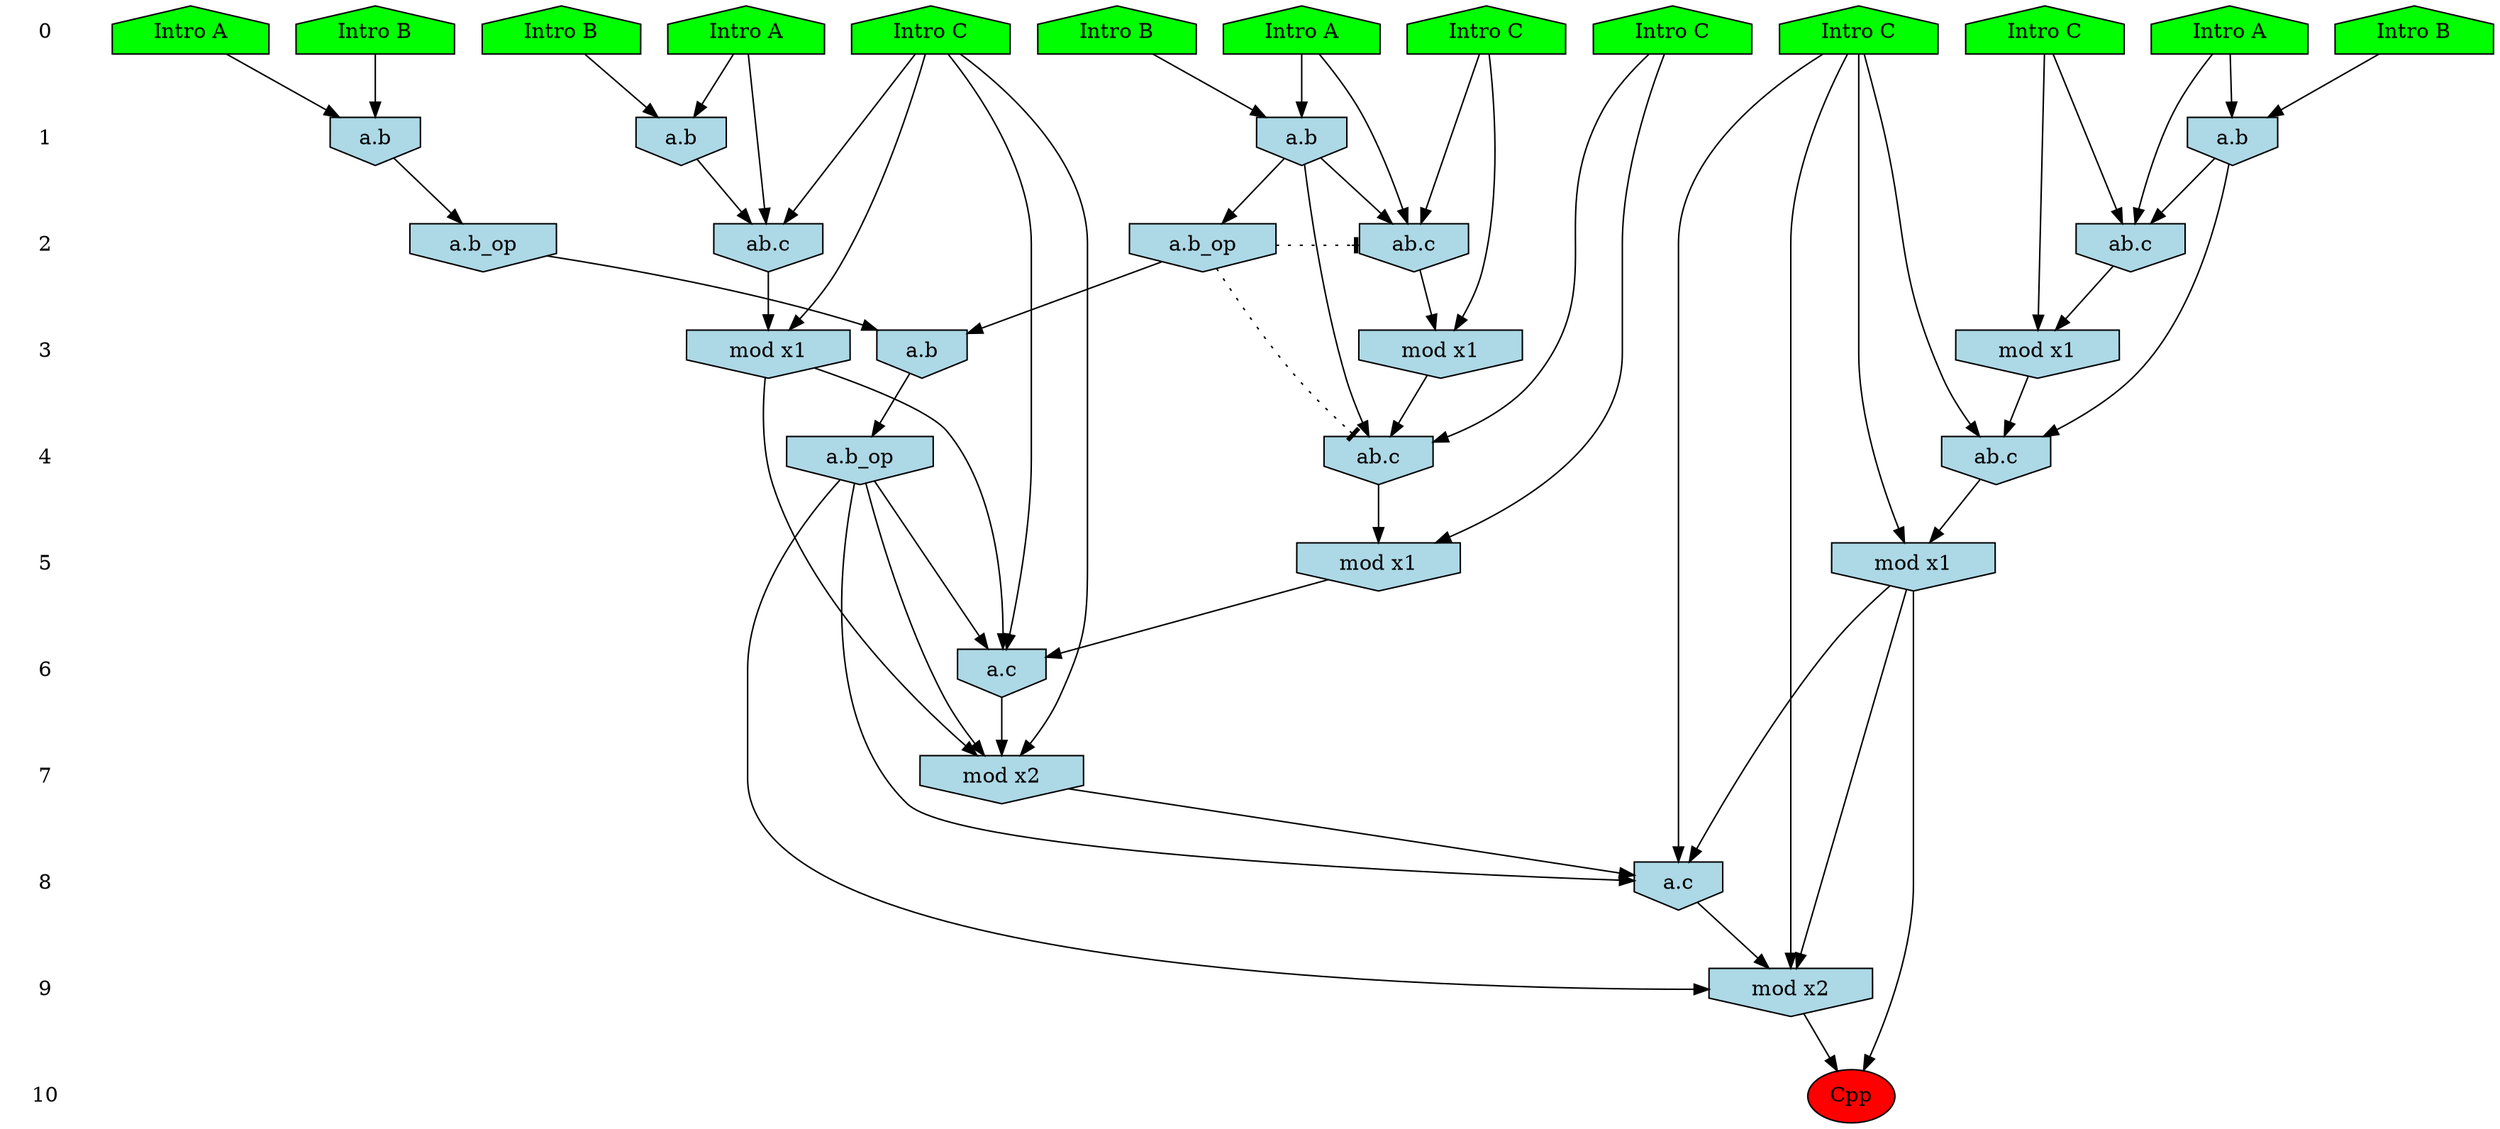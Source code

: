 /* Compression of 1 causal flows obtained in average at 1.650439E+01 t.u */
/* Compressed causal flows were: [2830] */
digraph G{
 ranksep=.5 ; 
{ rank = same ; "0" [shape=plaintext] ; node_1 [label ="Intro B", shape=house, style=filled, fillcolor=green] ;
node_2 [label ="Intro A", shape=house, style=filled, fillcolor=green] ;
node_3 [label ="Intro A", shape=house, style=filled, fillcolor=green] ;
node_4 [label ="Intro B", shape=house, style=filled, fillcolor=green] ;
node_5 [label ="Intro B", shape=house, style=filled, fillcolor=green] ;
node_6 [label ="Intro A", shape=house, style=filled, fillcolor=green] ;
node_7 [label ="Intro A", shape=house, style=filled, fillcolor=green] ;
node_8 [label ="Intro B", shape=house, style=filled, fillcolor=green] ;
node_9 [label ="Intro C", shape=house, style=filled, fillcolor=green] ;
node_10 [label ="Intro C", shape=house, style=filled, fillcolor=green] ;
node_11 [label ="Intro C", shape=house, style=filled, fillcolor=green] ;
node_12 [label ="Intro C", shape=house, style=filled, fillcolor=green] ;
node_13 [label ="Intro C", shape=house, style=filled, fillcolor=green] ;
}
{ rank = same ; "1" [shape=plaintext] ; node_14 [label="a.b", shape=invhouse, style=filled, fillcolor = lightblue] ;
node_16 [label="a.b", shape=invhouse, style=filled, fillcolor = lightblue] ;
node_19 [label="a.b", shape=invhouse, style=filled, fillcolor = lightblue] ;
node_20 [label="a.b", shape=invhouse, style=filled, fillcolor = lightblue] ;
}
{ rank = same ; "2" [shape=plaintext] ; node_15 [label="ab.c", shape=invhouse, style=filled, fillcolor = lightblue] ;
node_17 [label="a.b_op", shape=invhouse, style=filled, fillcolor = lightblue] ;
node_21 [label="ab.c", shape=invhouse, style=filled, fillcolor = lightblue] ;
node_23 [label="a.b_op", shape=invhouse, style=filled, fillcolor = lightblue] ;
node_27 [label="ab.c", shape=invhouse, style=filled, fillcolor = lightblue] ;
}
{ rank = same ; "3" [shape=plaintext] ; node_18 [label="mod x1", shape=invhouse, style=filled, fillcolor = lightblue] ;
node_24 [label="a.b", shape=invhouse, style=filled, fillcolor = lightblue] ;
node_25 [label="mod x1", shape=invhouse, style=filled, fillcolor = lightblue] ;
node_28 [label="mod x1", shape=invhouse, style=filled, fillcolor = lightblue] ;
}
{ rank = same ; "4" [shape=plaintext] ; node_22 [label="ab.c", shape=invhouse, style=filled, fillcolor = lightblue] ;
node_26 [label="a.b_op", shape=invhouse, style=filled, fillcolor = lightblue] ;
node_29 [label="ab.c", shape=invhouse, style=filled, fillcolor = lightblue] ;
}
{ rank = same ; "5" [shape=plaintext] ; node_30 [label="mod x1", shape=invhouse, style=filled, fillcolor = lightblue] ;
node_31 [label="mod x1", shape=invhouse, style=filled, fillcolor = lightblue] ;
}
{ rank = same ; "6" [shape=plaintext] ; node_32 [label="a.c", shape=invhouse, style=filled, fillcolor = lightblue] ;
}
{ rank = same ; "7" [shape=plaintext] ; node_33 [label="mod x2", shape=invhouse, style=filled, fillcolor = lightblue] ;
}
{ rank = same ; "8" [shape=plaintext] ; node_34 [label="a.c", shape=invhouse, style=filled, fillcolor = lightblue] ;
}
{ rank = same ; "9" [shape=plaintext] ; node_35 [label="mod x2", shape=invhouse, style=filled, fillcolor = lightblue] ;
}
{ rank = same ; "10" [shape=plaintext] ; node_36 [label ="Cpp", style=filled, fillcolor=red] ;
}
"0" -> "1" [style="invis"]; 
"1" -> "2" [style="invis"]; 
"2" -> "3" [style="invis"]; 
"3" -> "4" [style="invis"]; 
"4" -> "5" [style="invis"]; 
"5" -> "6" [style="invis"]; 
"6" -> "7" [style="invis"]; 
"7" -> "8" [style="invis"]; 
"8" -> "9" [style="invis"]; 
"9" -> "10" [style="invis"]; 
node_1 -> node_14
node_2 -> node_14
node_2 -> node_15
node_12 -> node_15
node_14 -> node_15
node_5 -> node_16
node_7 -> node_16
node_16 -> node_17
node_12 -> node_18
node_15 -> node_18
node_4 -> node_19
node_6 -> node_19
node_3 -> node_20
node_8 -> node_20
node_3 -> node_21
node_13 -> node_21
node_20 -> node_21
node_9 -> node_22
node_14 -> node_22
node_18 -> node_22
node_14 -> node_23
node_17 -> node_24
node_23 -> node_24
node_13 -> node_25
node_21 -> node_25
node_24 -> node_26
node_6 -> node_27
node_10 -> node_27
node_19 -> node_27
node_10 -> node_28
node_27 -> node_28
node_11 -> node_29
node_19 -> node_29
node_28 -> node_29
node_9 -> node_30
node_22 -> node_30
node_11 -> node_31
node_29 -> node_31
node_13 -> node_32
node_25 -> node_32
node_26 -> node_32
node_30 -> node_32
node_13 -> node_33
node_25 -> node_33
node_26 -> node_33
node_32 -> node_33
node_11 -> node_34
node_26 -> node_34
node_31 -> node_34
node_33 -> node_34
node_11 -> node_35
node_26 -> node_35
node_31 -> node_35
node_34 -> node_35
node_31 -> node_36
node_35 -> node_36
node_23 -> node_22 [style=dotted, arrowhead = tee] 
node_23 -> node_15 [style=dotted, arrowhead = tee] 
}
/*
 Dot generation time: 0.000152
*/